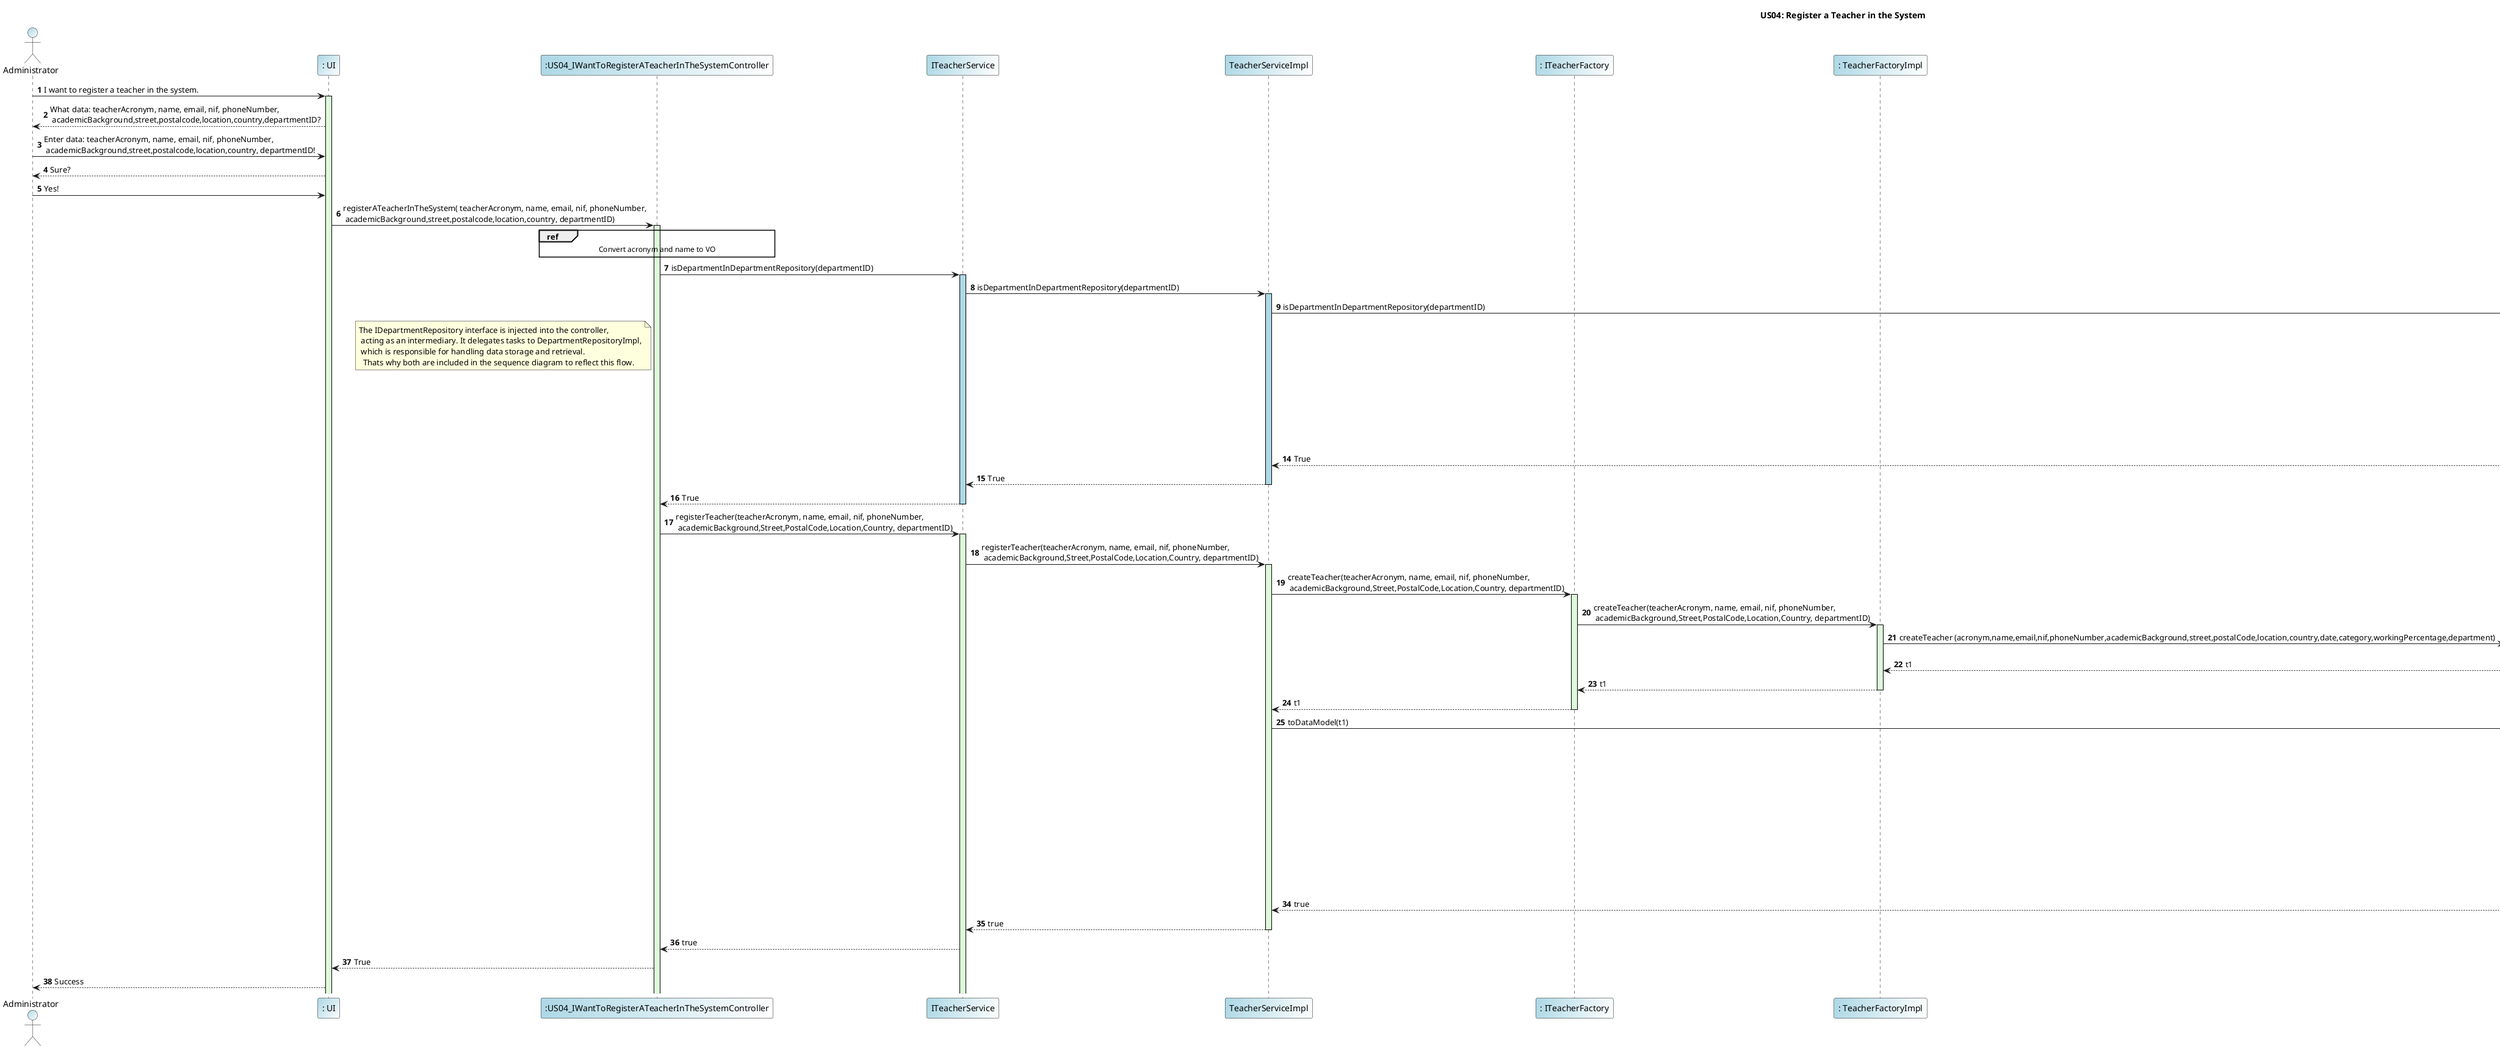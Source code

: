 @startuml
autonumber
skinparam sequence {
   LifelineBorderColor black
   LifelineBackgroundColor LightBlue
 }
title US04: Register a Teacher in the System
actor Administrator #LightBlue/White
participant ": UI" as UI #LightBlue/White
participant ":US04_IWantToRegisterATeacherInTheSystemController" as Controller #LightBlue/White
participant "ITeacherService" as ITeacherService #LightBlue/White
participant "TeacherServiceImpl" as TeacherServiceImpl #LightBlue/White
participant ": ITeacherFactory" as ITeacherFactory #LightBlue/White
participant ": TeacherFactoryImpl" as TeacherFactoryImpl #LightBlue/White
participant ": Teacher" as Teacher
participant ": TeacherMapper" as TeacherMapper
participant ": TeacherDataModel" as TeacherDataModel
participant ": IDepartmentRepository" as IDepartmentRepository #LightBlue/White
participant ": IDepartmentRepositorySpringData" as IDepartmentRepositorySpringData #LightBlue/White
participant ": DepartmentRepositorySpringDataImpl" as DepartmentRepositorySpringDataImpl #LightBlue/White
participant ": ITeacherRepository" as ITeacherRepository #LightBlue/White
participant ": ITeacherRepositorySpringData" as ITeacherRepositorySpringData #LightBlue/White
participant ": TeacherRepositorySpringDataImpl" as TeacherRepositorySpringDataImpl #LightBlue/White
Administrator -> UI : I want to register a teacher in the system.
activate UI #ddfada

UI --> Administrator: What data: teacherAcronym, name, email, nif, phoneNumber,\n academicBackground,street,postalcode,location,country,departmentID?
Administrator -> UI: Enter data: teacherAcronym, name, email, nif, phoneNumber,\n academicBackground,street,postalcode,location,country, departmentID!
UI --> Administrator : Sure?
Administrator -> UI: Yes!
UI -> Controller : registerATeacherInTheSystem( teacherAcronym, name, email, nif, phoneNumber,\n academicBackground,street,postalcode,location,country, departmentID)
activate Controller #ddfada
ref over Controller
    Convert acronym and name to VO
end ref
Controller -> ITeacherService : isDepartmentInDepartmentRepository(departmentID)
activate ITeacherService
ITeacherService -> TeacherServiceImpl : isDepartmentInDepartmentRepository(departmentID)
activate TeacherServiceImpl
TeacherServiceImpl -> IDepartmentRepository : isDepartmentInDepartmentRepository(departmentID)

note left of Controller
The IDepartmentRepository interface is injected into the controller,
 acting as an intermediary. It delegates tasks to DepartmentRepositoryImpl,
 which is responsible for handling data storage and retrieval.
  Thats why both are included in the sequence diagram to reflect this flow.
end note
activate IDepartmentRepository  #ddfada
IDepartmentRepository -> IDepartmentRepositorySpringData
activate IDepartmentRepositorySpringData
IDepartmentRepositorySpringData -> DepartmentRepositorySpringDataImpl : isDepartmentInDepartmentRepository(departmentID)
activate DepartmentRepositorySpringDataImpl  #ddfada
DepartmentRepositorySpringDataImpl -->IDepartmentRepositorySpringData : True
deactivate DepartmentRepositorySpringDataImpl
IDepartmentRepositorySpringData -->IDepartmentRepository : True
deactivate IDepartmentRepositorySpringData
IDepartmentRepository -->TeacherServiceImpl : True
deactivate IDepartmentRepository
TeacherServiceImpl -->ITeacherService : True
deactivate TeacherServiceImpl
ITeacherService -->Controller : True
deactivate ITeacherService
Controller -> ITeacherService: registerTeacher(teacherAcronym, name, email, nif, phoneNumber,\n academicBackground,Street,PostalCode,Location,Country, departmentID)
activate ITeacherService #ddfada
ITeacherService -> TeacherServiceImpl: registerTeacher(teacherAcronym, name, email, nif, phoneNumber,\n academicBackground,Street,PostalCode,Location,Country, departmentID)
activate TeacherServiceImpl #ddfada
TeacherServiceImpl -> ITeacherFactory: createTeacher(teacherAcronym, name, email, nif, phoneNumber,\n academicBackground,Street,PostalCode,Location,Country, departmentID)
activate ITeacherFactory #ddfada
ITeacherFactory -> TeacherFactoryImpl: createTeacher(teacherAcronym, name, email, nif, phoneNumber,\n academicBackground,Street,PostalCode,Location,Country, departmentID)
activate TeacherFactoryImpl #ddfada
TeacherFactoryImpl ->Teacher **: createTeacher (acronym,name,email,nif,phoneNumber,academicBackground,street,postalCode,location,country,date,category,workingPercentage,department)
activate Teacher
Teacher --> TeacherFactoryImpl :t1
deactivate Teacher
TeacherFactoryImpl --> ITeacherFactory : t1
deactivate TeacherFactoryImpl
ITeacherFactory --> TeacherServiceImpl : t1
deactivate ITeacherFactory

TeacherServiceImpl -> TeacherMapper : toDataModel(t1)
activate TeacherMapper
TeacherMapper -> TeacherDataModel** :toDataModel(t1)
activate TeacherDataModel
TeacherDataModel --> TeacherMapper: tdm1
deactivate TeacherDataModel
TeacherMapper -> ITeacherRepository: add()
activate ITeacherRepository
ITeacherRepository -> ITeacherRepositorySpringData: add()
activate ITeacherRepositorySpringData
ITeacherRepositorySpringData -> TeacherRepositorySpringDataImpl: add()
activate TeacherRepositorySpringDataImpl
TeacherRepositorySpringDataImpl-->ITeacherRepositorySpringData :true
deactivate TeacherRepositorySpringDataImpl
ITeacherRepositorySpringData --> ITeacherRepository : true
deactivate ITeacherRepositorySpringData
ITeacherRepository --> TeacherMapper: true
deactivate ITeacherRepository
TeacherMapper --> TeacherServiceImpl: true
deactivate TeacherMapper

TeacherServiceImpl --> ITeacherService: true
deactivate TeacherServiceImpl








ITeacherService --> Controller : true
Controller --> UI: True
UI --> Administrator : Success

@enduml
